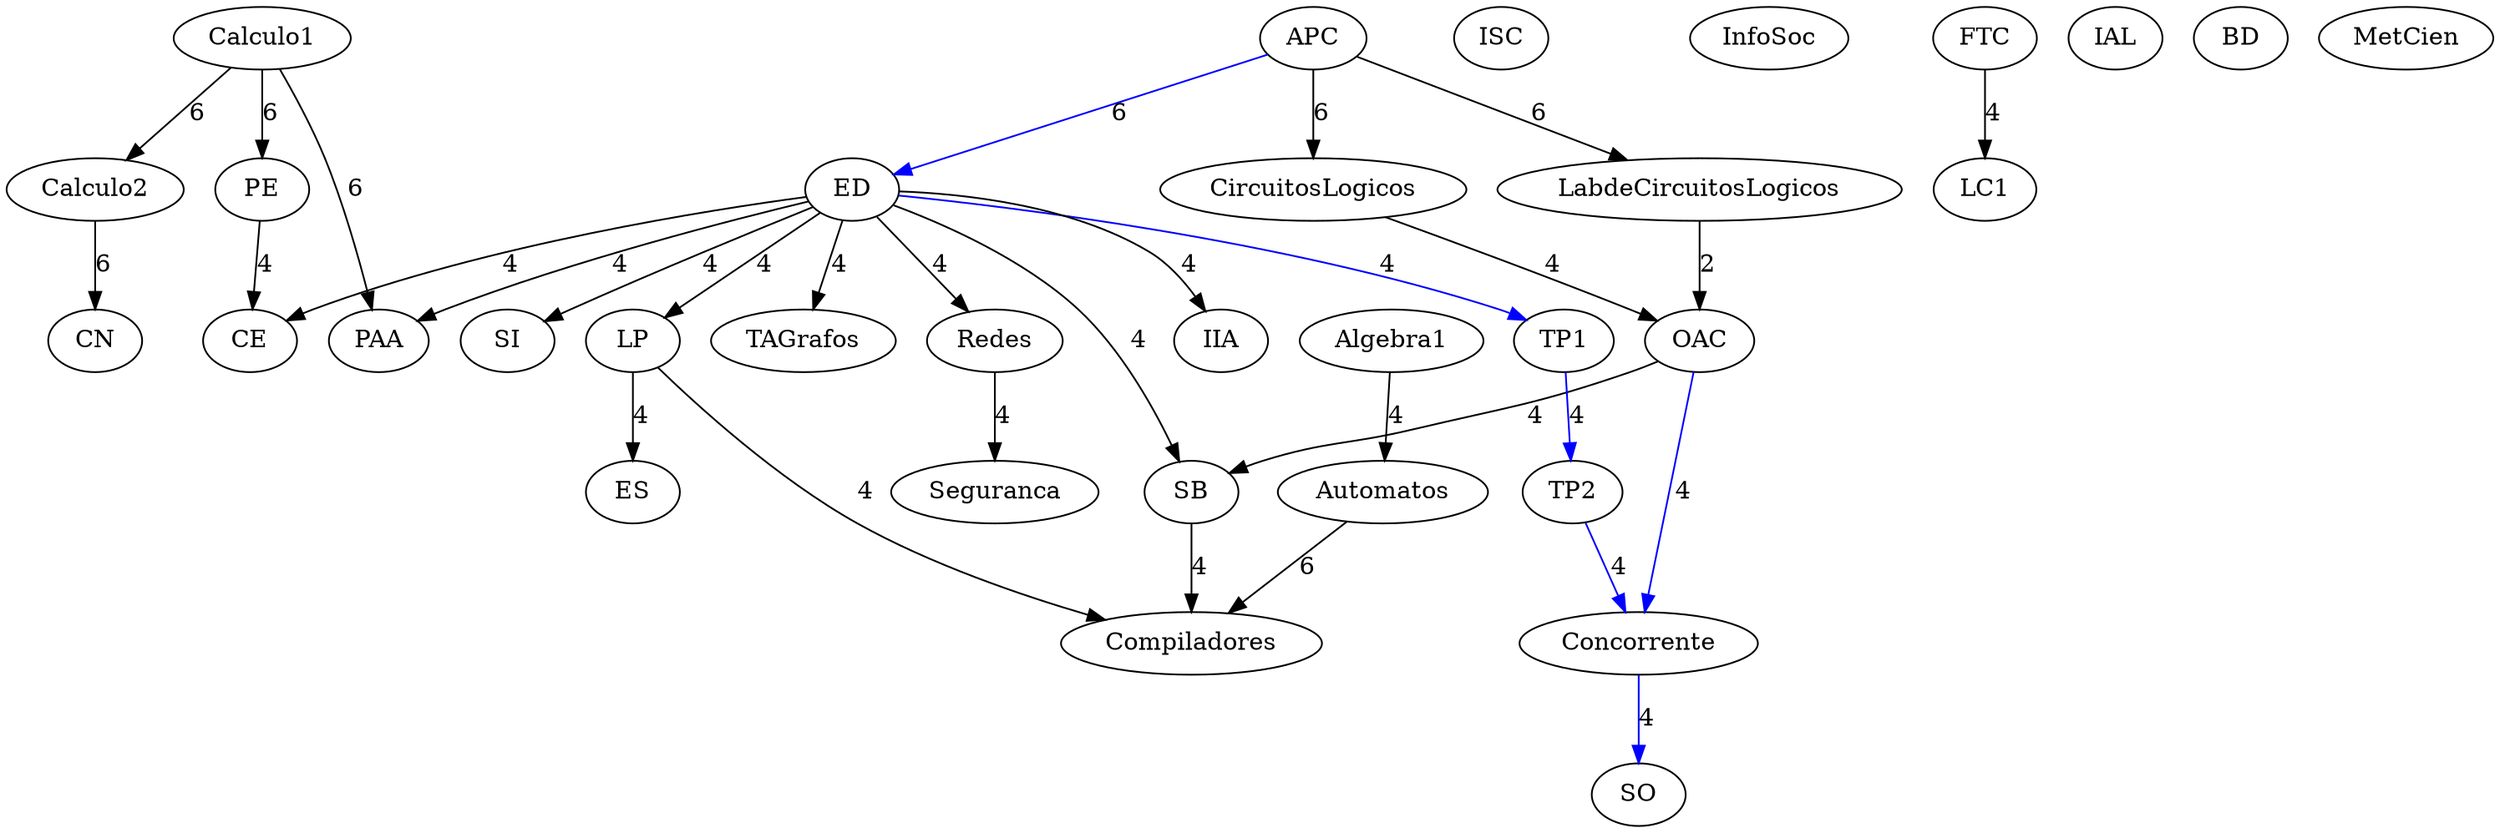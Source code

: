 digraph first_critical_path {
Calculo1 ;
ISC ;
APC ;
InfoSoc ;
FTC ;
CircuitosLogicos ;
LabdeCircuitosLogicos ;
Calculo2 ;
IAL ;
ED ;
OAC ;
TP1 ;
Algebra1 ;
CN ;
PE ;
LC1 ;
TP2 ;
TAGrafos ;
Redes ;
LP ;
Concorrente ;
ES ;
BD ;
IIA ;
SB ;
SO ;
Automatos ;
SI ;
CE ;
PAA ;
Compiladores ;
Seguranca ;
MetCien ;
Calculo1 -> PAA [label = 6 ] ;
Calculo1 -> PE [label = 6 ] ;
Calculo1 -> Calculo2 [label = 6 ] ;
APC -> ED [label = 6, color = blue ] ;
APC -> LabdeCircuitosLogicos [label = 6 ] ;
APC -> CircuitosLogicos [label = 6 ] ;
FTC -> LC1 [label = 4 ] ;
CircuitosLogicos -> OAC [label = 4 ] ;
LabdeCircuitosLogicos -> OAC [label = 2 ] ;
Calculo2 -> CN [label = 6 ] ;
ED -> PAA [label = 4 ] ;
ED -> CE [label = 4 ] ;
ED -> SI [label = 4 ] ;
ED -> SB [label = 4 ] ;
ED -> IIA [label = 4 ] ;
ED -> LP [label = 4 ] ;
ED -> Redes [label = 4 ] ;
ED -> TAGrafos [label = 4 ] ;
ED -> TP1 [label = 4, color = blue ] ;
OAC -> SB [label = 4 ] ;
OAC -> Concorrente [label = 4, color = blue ] ;
TP1 -> TP2 [label = 4, color = blue ] ;
Algebra1 -> Automatos [label = 4 ] ;
PE -> CE [label = 4 ] ;
TP2 -> Concorrente [label = 4, color = blue ] ;
Redes -> Seguranca [label = 4 ] ;
LP -> Compiladores [label = 4 ] ;
LP -> ES [label = 4 ] ;
Concorrente -> SO [label = 4, color = blue ] ;
SB -> Compiladores [label = 4 ] ;
Automatos -> Compiladores [label = 6 ] ;
}
